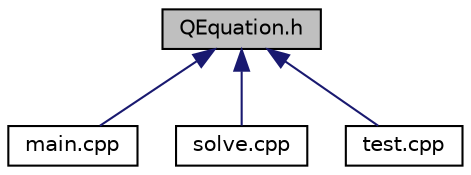 digraph "QEquation.h"
{
 // LATEX_PDF_SIZE
  edge [fontname="Helvetica",fontsize="10",labelfontname="Helvetica",labelfontsize="10"];
  node [fontname="Helvetica",fontsize="10",shape=record];
  Node1 [label="QEquation.h",height=0.2,width=0.4,color="black", fillcolor="grey75", style="filled", fontcolor="black",tooltip=" "];
  Node1 -> Node2 [dir="back",color="midnightblue",fontsize="10",style="solid",fontname="Helvetica"];
  Node2 [label="main.cpp",height=0.2,width=0.4,color="black", fillcolor="white", style="filled",URL="$main_8cpp.html",tooltip="main file of program"];
  Node1 -> Node3 [dir="back",color="midnightblue",fontsize="10",style="solid",fontname="Helvetica"];
  Node3 [label="solve.cpp",height=0.2,width=0.4,color="black", fillcolor="white", style="filled",URL="$solve_8cpp.html",tooltip="file with solution"];
  Node1 -> Node4 [dir="back",color="midnightblue",fontsize="10",style="solid",fontname="Helvetica"];
  Node4 [label="test.cpp",height=0.2,width=0.4,color="black", fillcolor="white", style="filled",URL="$test_8cpp.html",tooltip="test system"];
}
